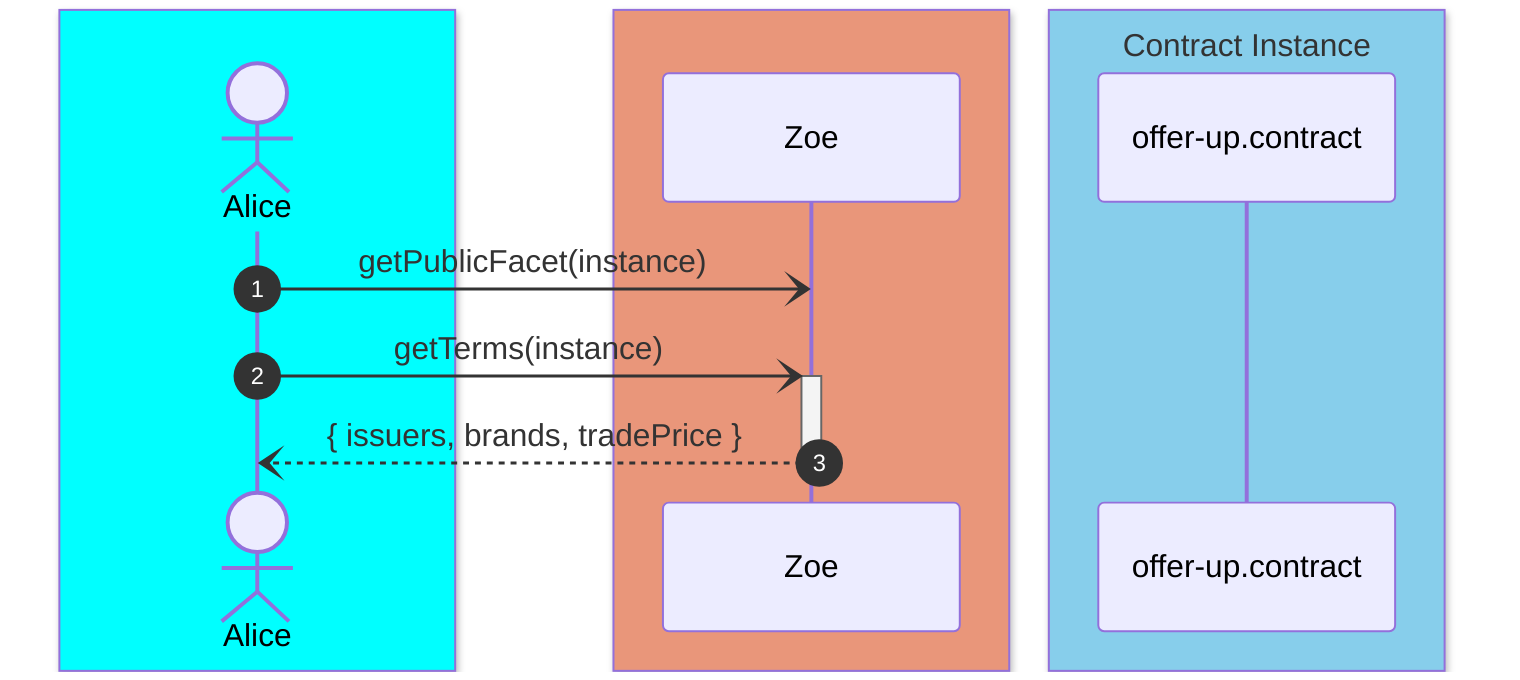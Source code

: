 sequenceDiagram
  autonumber

  box aqua
  actor A as Alice
  end

  box darksalmon
  participant Zoe
  end

  box skyblue Contract Instance
  participant C as offer-up.contract
  end

    A-)Zoe: getPublicFacet(instance)
    A-)+Zoe: getTerms(instance)
    Zoe--)-A: { issuers, brands, tradePrice }